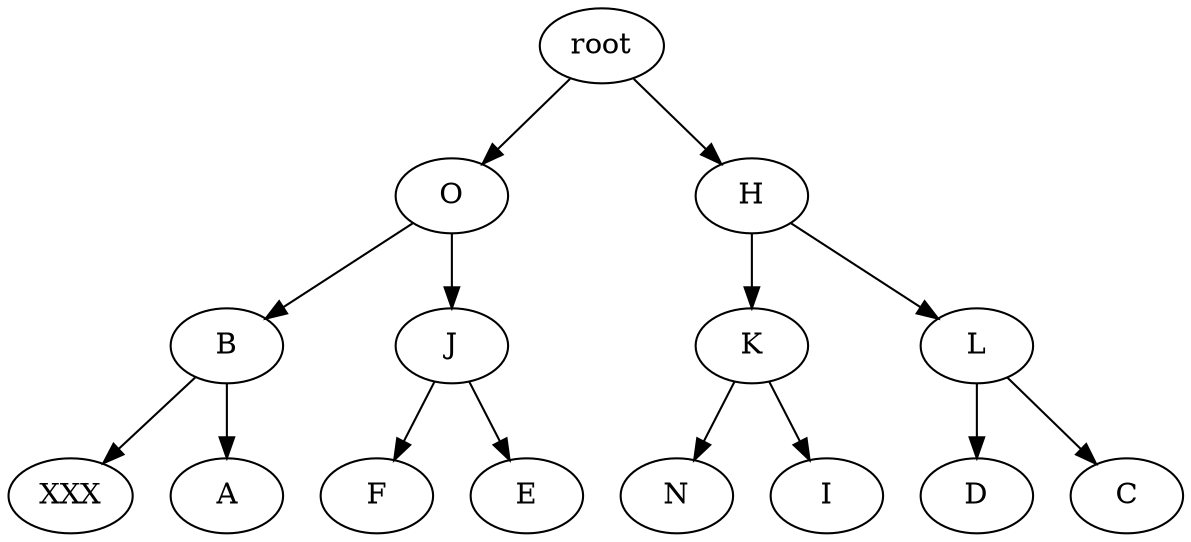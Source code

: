 digraph G {
	0 [label=root]
	1 [label=O]
	0 -> 1
	2 [label=H]
	0 -> 2
	3 [label=B]
	1 -> 3
	4 [label=J]
	1 -> 4
	5 [label=K]
	2 -> 5
	6 [label=L]
	2 -> 6
	7 [label=XXX]
	3 -> 7
	8 [label=A]
	3 -> 8
	9 [label=F]
	4 -> 9
	10 [label=E]
	4 -> 10
	11 [label=N]
	5 -> 11
	12 [label=I]
	5 -> 12
	13 [label=D]
	6 -> 13
	14 [label=C]
	6 -> 14
}
